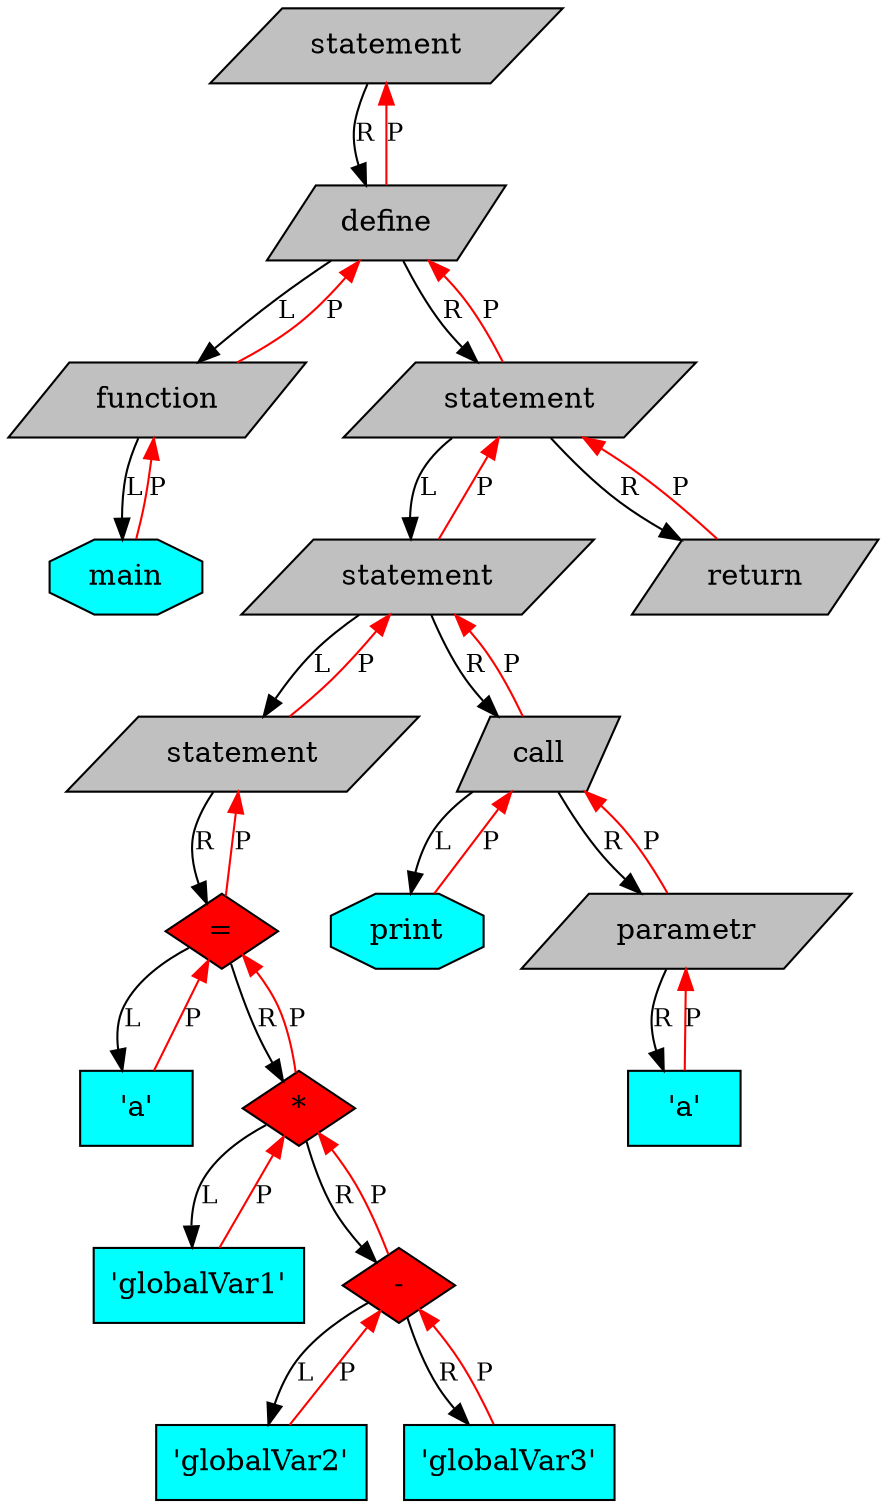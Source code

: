 digraph Tree{

	rankdir=UD;

	node[fontsize=14];

	93962177858544[shape=record, shape=parallelogram, style="filled", fillcolor=grey, label="statement"];
	93962177858608[shape=record, shape=parallelogram, style="filled", fillcolor=grey, label="define"];
	93962177859088[shape=record, shape=parallelogram, style="filled", fillcolor=grey, label="function"];
	93962177859568[shape=record, shape=octagon, style="filled", fillcolor=cyan, label="main"];
	93962177882448[shape=record, shape=parallelogram, style="filled", fillcolor=grey, label="statement"];
	93962177880048[shape=record, shape=parallelogram, style="filled", fillcolor=grey, label="statement"];
	93962177860048[shape=record, shape=parallelogram, style="filled", fillcolor=grey, label="statement"];
	93962177860112[shape=record, shape=diamond, style="filled", fillcolor=red, label="="];
	93962177860592[shape=record, shape=rectangle, style="filled", fillcolor=cyan, label="'a'"];
	93962177879152[shape=record, shape=diamond, style="filled", fillcolor=red, label="*"];
	93962177860656[shape=record, shape=rectangle, style="filled", fillcolor=cyan, label="'globalVar1'"];
	93962177878672[shape=record, shape=diamond, style="filled", fillcolor=red, label="-"];
	93962177860720[shape=record, shape=rectangle, style="filled", fillcolor=cyan, label="'globalVar2'"];
	93962177878192[shape=record, shape=rectangle, style="filled", fillcolor=cyan, label="'globalVar3'"];
	93962177880112[shape=record, shape=parallelogram, style="filled", fillcolor=grey, label="call"];
	93962177880592[shape=record, shape=octagon, style="filled", fillcolor=cyan, label="print"];
	93962177881072[shape=record, shape=parallelogram, style="filled", fillcolor=grey, label="parametr"];
	93962177881136[shape=record, shape=rectangle, style="filled", fillcolor=cyan, label="'a'"];
	93962177882512[shape=record, shape=parallelogram, style="filled", fillcolor=grey, label="return"];

	93962177858544 -> 93962177858608[label = "R", fontsize=12]
	93962177858608 -> 93962177858544[label = "P", color=red, fontsize=12]
	93962177858608 -> 93962177859088[label = "L", fontsize=12]
	93962177858608 -> 93962177882448[label = "R", fontsize=12]
	93962177859088 -> 93962177858608[label = "P", color=red, fontsize=12]
	93962177859088 -> 93962177859568[label = "L", fontsize=12]
	93962177859568 -> 93962177859088[label = "P", color=red, fontsize=12]
	93962177882448 -> 93962177858608[label = "P", color=red, fontsize=12]
	93962177882448 -> 93962177880048[label = "L", fontsize=12]
	93962177882448 -> 93962177882512[label = "R", fontsize=12]
	93962177880048 -> 93962177882448[label = "P", color=red, fontsize=12]
	93962177880048 -> 93962177860048[label = "L", fontsize=12]
	93962177880048 -> 93962177880112[label = "R", fontsize=12]
	93962177860048 -> 93962177880048[label = "P", color=red, fontsize=12]
	93962177860048 -> 93962177860112[label = "R", fontsize=12]
	93962177860112 -> 93962177860048[label = "P", color=red, fontsize=12]
	93962177860112 -> 93962177860592[label = "L", fontsize=12]
	93962177860112 -> 93962177879152[label = "R", fontsize=12]
	93962177860592 -> 93962177860112[label = "P", color=red, fontsize=12]
	93962177879152 -> 93962177860112[label = "P", color=red, fontsize=12]
	93962177879152 -> 93962177860656[label = "L", fontsize=12]
	93962177879152 -> 93962177878672[label = "R", fontsize=12]
	93962177860656 -> 93962177879152[label = "P", color=red, fontsize=12]
	93962177878672 -> 93962177879152[label = "P", color=red, fontsize=12]
	93962177878672 -> 93962177860720[label = "L", fontsize=12]
	93962177878672 -> 93962177878192[label = "R", fontsize=12]
	93962177860720 -> 93962177878672[label = "P", color=red, fontsize=12]
	93962177878192 -> 93962177878672[label = "P", color=red, fontsize=12]
	93962177880112 -> 93962177880048[label = "P", color=red, fontsize=12]
	93962177880112 -> 93962177880592[label = "L", fontsize=12]
	93962177880112 -> 93962177881072[label = "R", fontsize=12]
	93962177880592 -> 93962177880112[label = "P", color=red, fontsize=12]
	93962177881072 -> 93962177880112[label = "P", color=red, fontsize=12]
	93962177881072 -> 93962177881136[label = "R", fontsize=12]
	93962177881136 -> 93962177881072[label = "P", color=red, fontsize=12]
	93962177882512 -> 93962177882448[label = "P", color=red, fontsize=12]

}